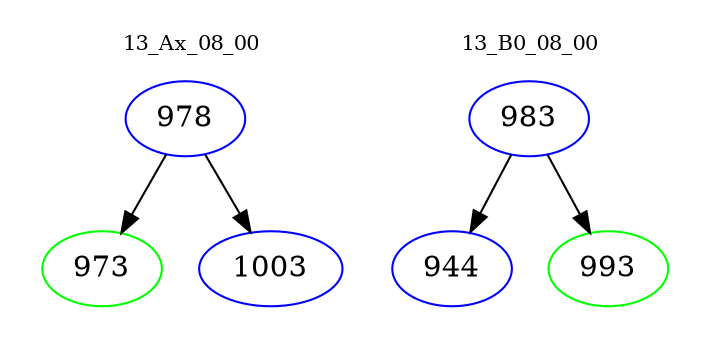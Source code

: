 digraph{
subgraph cluster_0 {
color = white
label = "13_Ax_08_00";
fontsize=10;
T0_978 [label="978", color="blue"]
T0_978 -> T0_973 [color="black"]
T0_973 [label="973", color="green"]
T0_978 -> T0_1003 [color="black"]
T0_1003 [label="1003", color="blue"]
}
subgraph cluster_1 {
color = white
label = "13_B0_08_00";
fontsize=10;
T1_983 [label="983", color="blue"]
T1_983 -> T1_944 [color="black"]
T1_944 [label="944", color="blue"]
T1_983 -> T1_993 [color="black"]
T1_993 [label="993", color="green"]
}
}
